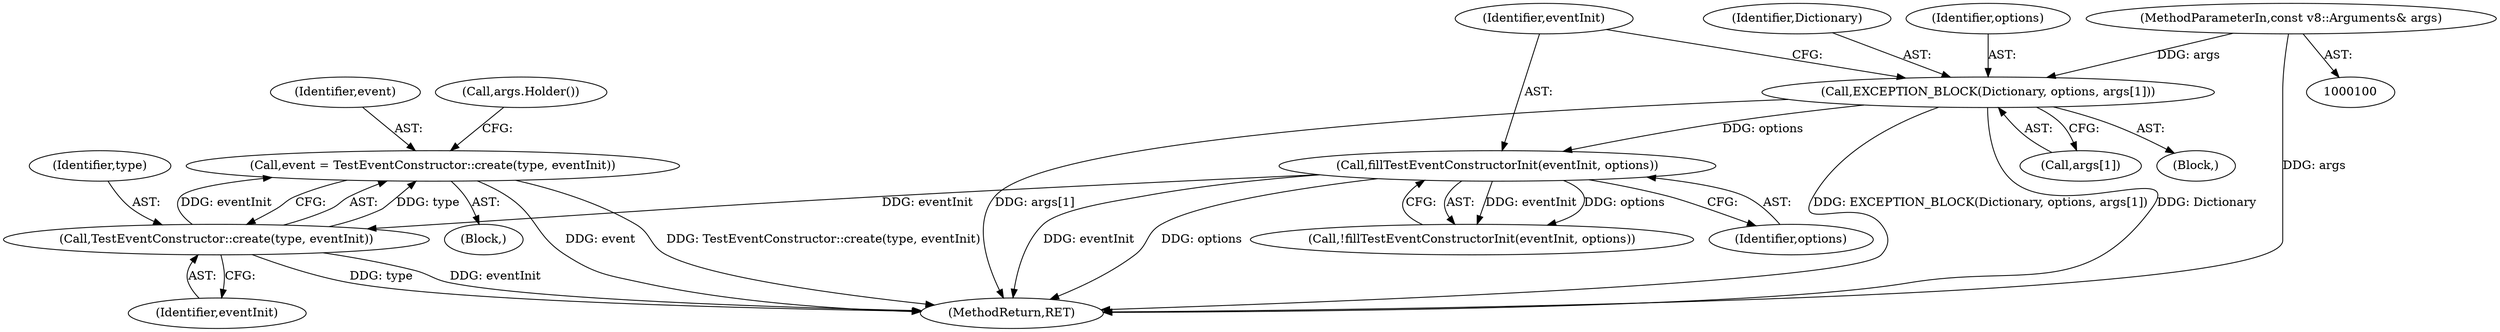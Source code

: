 digraph "0_Chrome_e9372a1bfd3588a80fcf49aa07321f0971dd6091_3@API" {
"1000143" [label="(Call,event = TestEventConstructor::create(type, eventInit))"];
"1000145" [label="(Call,TestEventConstructor::create(type, eventInit))"];
"1000137" [label="(Call,fillTestEventConstructorInit(eventInit, options))"];
"1000129" [label="(Call,EXCEPTION_BLOCK(Dictionary, options, args[1]))"];
"1000101" [label="(MethodParameterIn,const v8::Arguments& args)"];
"1000130" [label="(Identifier,Dictionary)"];
"1000147" [label="(Identifier,eventInit)"];
"1000131" [label="(Identifier,options)"];
"1000145" [label="(Call,TestEventConstructor::create(type, eventInit))"];
"1000149" [label="(Call,args.Holder())"];
"1000138" [label="(Identifier,eventInit)"];
"1000101" [label="(MethodParameterIn,const v8::Arguments& args)"];
"1000129" [label="(Call,EXCEPTION_BLOCK(Dictionary, options, args[1]))"];
"1000136" [label="(Call,!fillTestEventConstructorInit(eventInit, options))"];
"1000137" [label="(Call,fillTestEventConstructorInit(eventInit, options))"];
"1000139" [label="(Identifier,options)"];
"1000102" [label="(Block,)"];
"1000146" [label="(Identifier,type)"];
"1000128" [label="(Block,)"];
"1000144" [label="(Identifier,event)"];
"1000143" [label="(Call,event = TestEventConstructor::create(type, eventInit))"];
"1000132" [label="(Call,args[1])"];
"1000155" [label="(MethodReturn,RET)"];
"1000143" -> "1000102"  [label="AST: "];
"1000143" -> "1000145"  [label="CFG: "];
"1000144" -> "1000143"  [label="AST: "];
"1000145" -> "1000143"  [label="AST: "];
"1000149" -> "1000143"  [label="CFG: "];
"1000143" -> "1000155"  [label="DDG: event"];
"1000143" -> "1000155"  [label="DDG: TestEventConstructor::create(type, eventInit)"];
"1000145" -> "1000143"  [label="DDG: type"];
"1000145" -> "1000143"  [label="DDG: eventInit"];
"1000145" -> "1000147"  [label="CFG: "];
"1000146" -> "1000145"  [label="AST: "];
"1000147" -> "1000145"  [label="AST: "];
"1000145" -> "1000155"  [label="DDG: type"];
"1000145" -> "1000155"  [label="DDG: eventInit"];
"1000137" -> "1000145"  [label="DDG: eventInit"];
"1000137" -> "1000136"  [label="AST: "];
"1000137" -> "1000139"  [label="CFG: "];
"1000138" -> "1000137"  [label="AST: "];
"1000139" -> "1000137"  [label="AST: "];
"1000136" -> "1000137"  [label="CFG: "];
"1000137" -> "1000155"  [label="DDG: eventInit"];
"1000137" -> "1000155"  [label="DDG: options"];
"1000137" -> "1000136"  [label="DDG: eventInit"];
"1000137" -> "1000136"  [label="DDG: options"];
"1000129" -> "1000137"  [label="DDG: options"];
"1000129" -> "1000128"  [label="AST: "];
"1000129" -> "1000132"  [label="CFG: "];
"1000130" -> "1000129"  [label="AST: "];
"1000131" -> "1000129"  [label="AST: "];
"1000132" -> "1000129"  [label="AST: "];
"1000138" -> "1000129"  [label="CFG: "];
"1000129" -> "1000155"  [label="DDG: Dictionary"];
"1000129" -> "1000155"  [label="DDG: args[1]"];
"1000129" -> "1000155"  [label="DDG: EXCEPTION_BLOCK(Dictionary, options, args[1])"];
"1000101" -> "1000129"  [label="DDG: args"];
"1000101" -> "1000100"  [label="AST: "];
"1000101" -> "1000155"  [label="DDG: args"];
}
